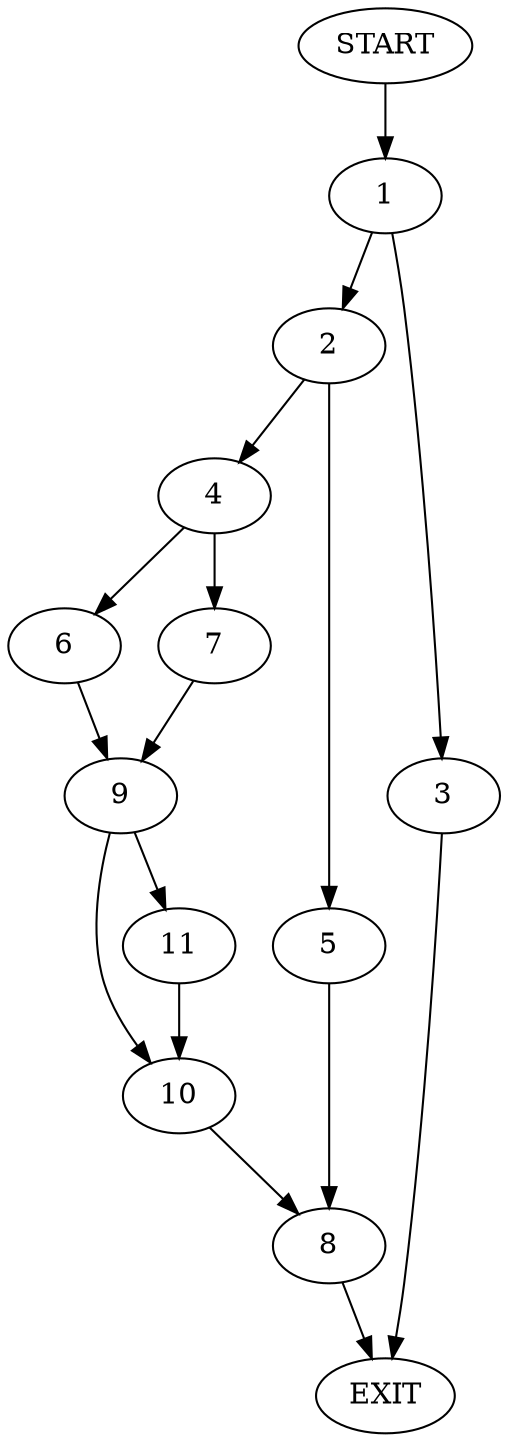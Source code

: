 digraph {
0 [label="START"]
12 [label="EXIT"]
0 -> 1
1 -> 2
1 -> 3
3 -> 12
2 -> 4
2 -> 5
4 -> 6
4 -> 7
5 -> 8
6 -> 9
7 -> 9
9 -> 10
9 -> 11
11 -> 10
10 -> 8
8 -> 12
}
